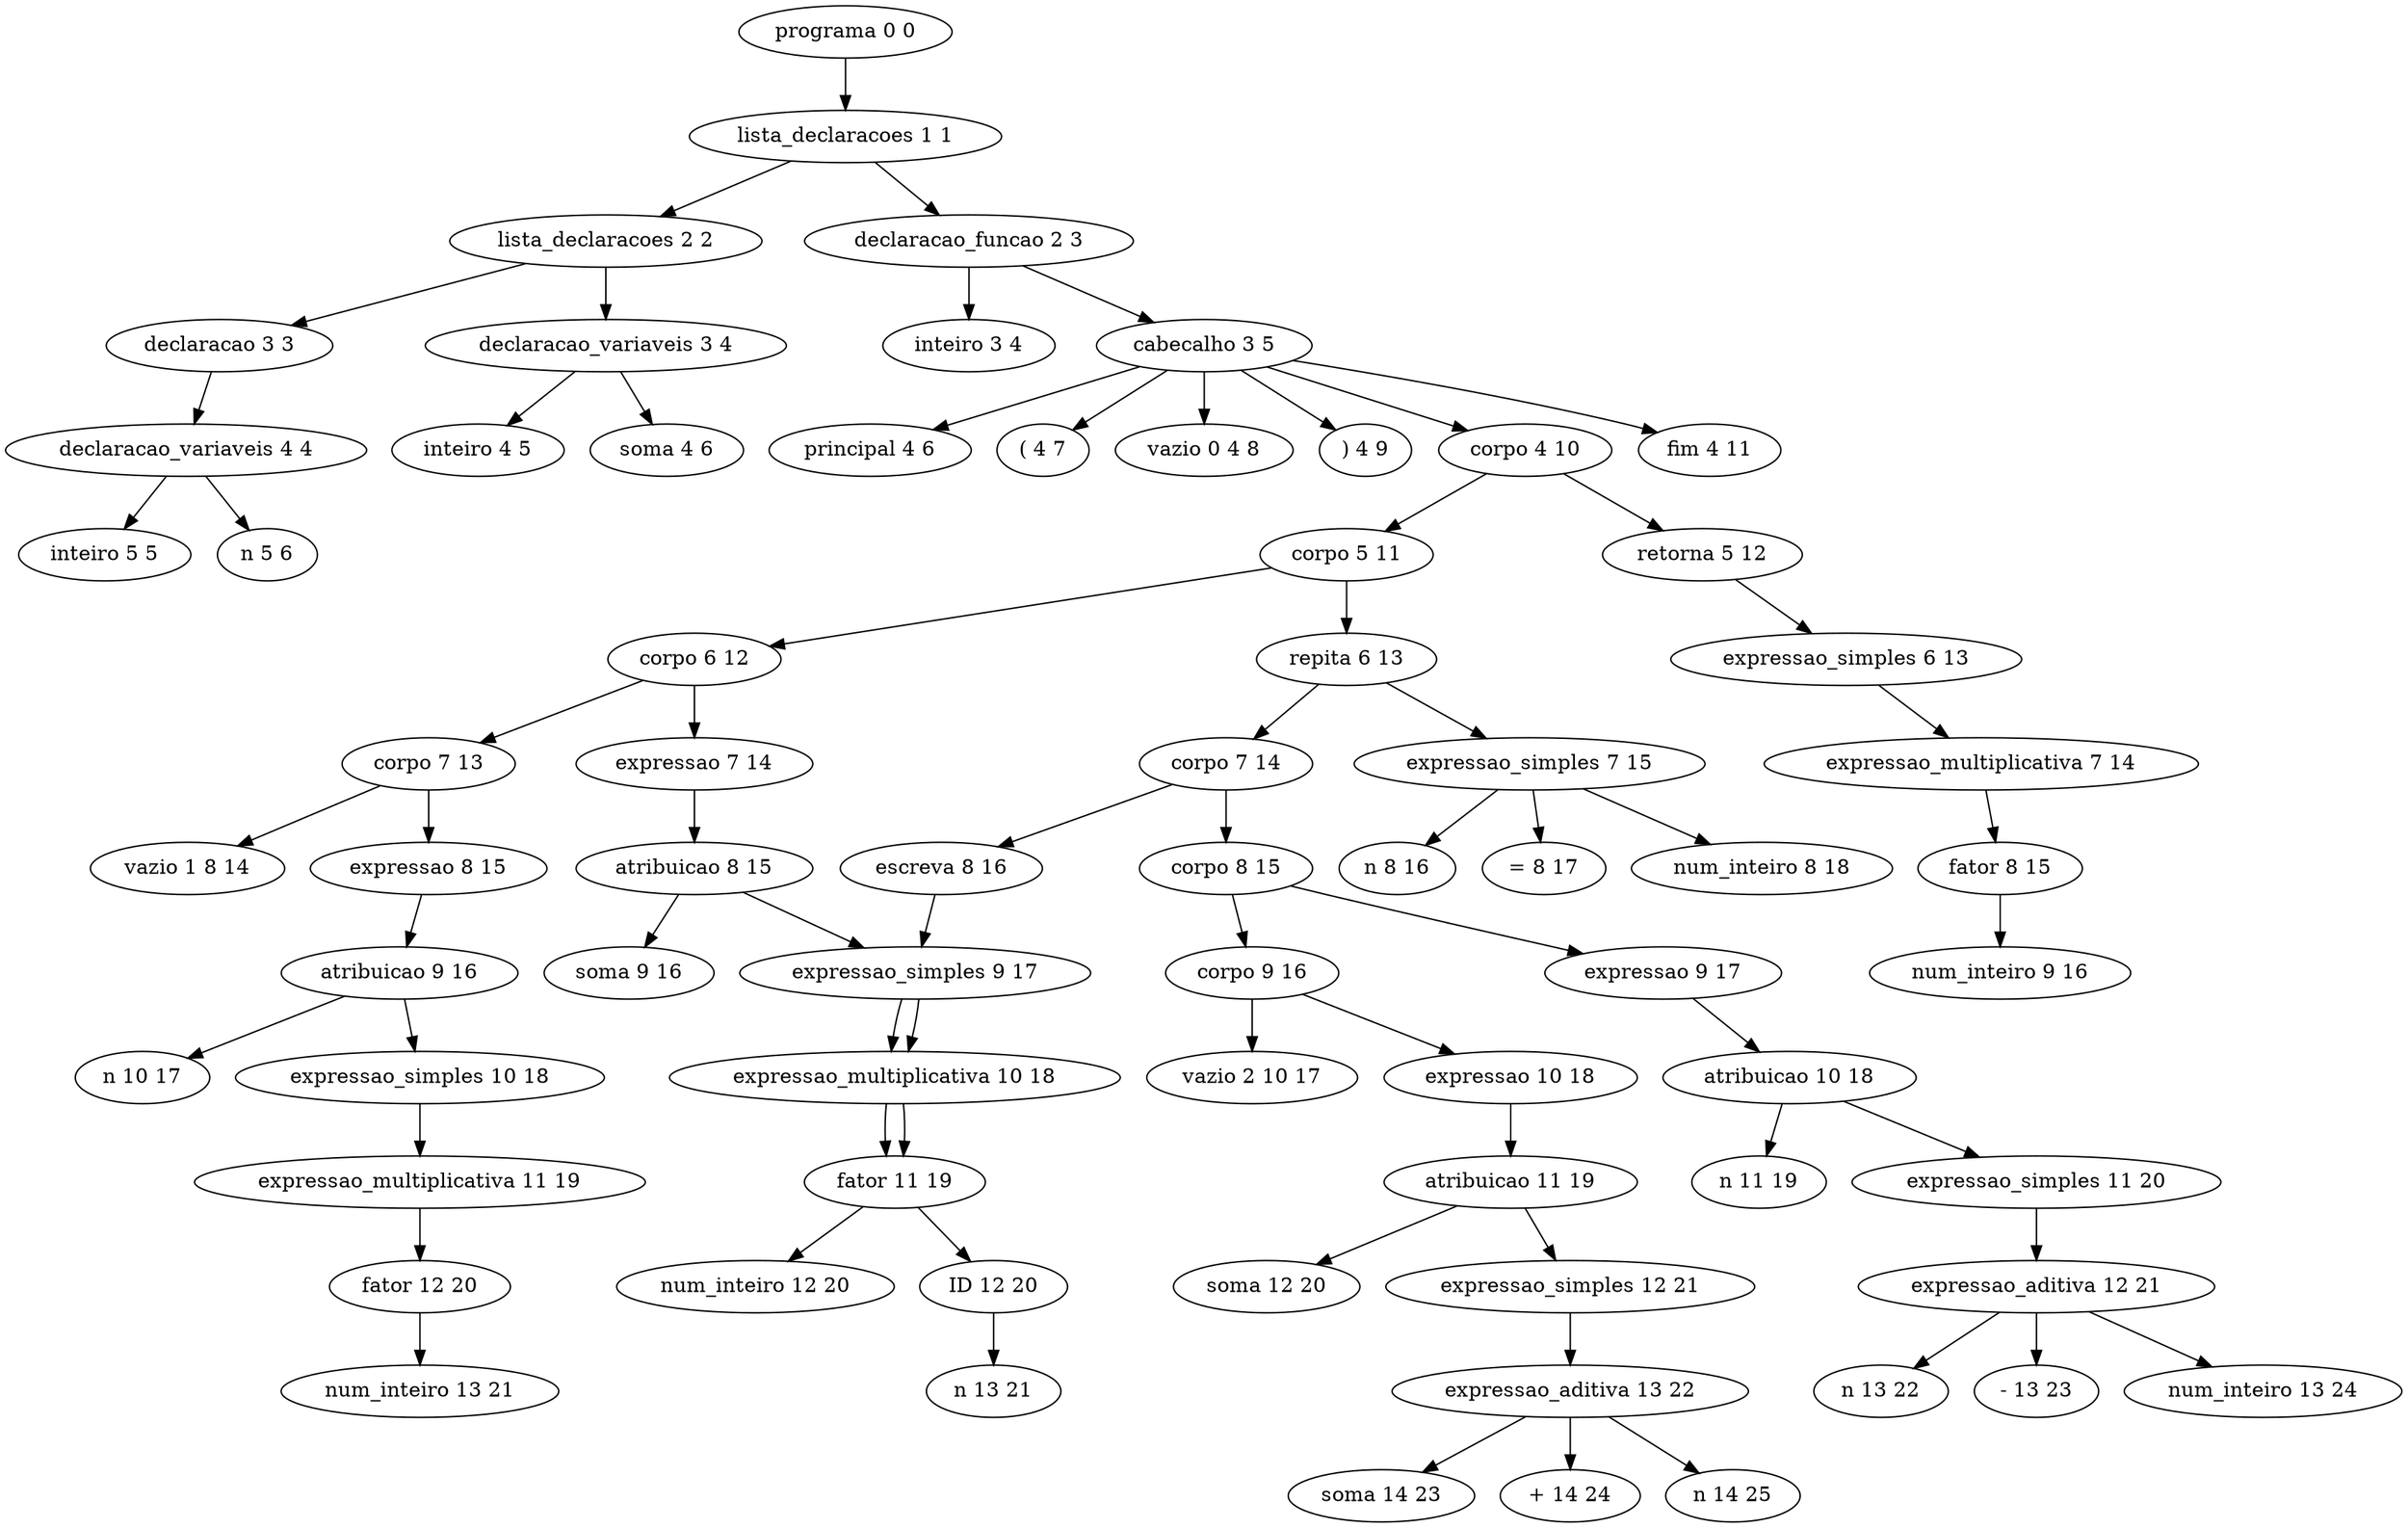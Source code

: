 digraph G {
	"programa 0 0" -> "lista_declaracoes 1 1"
	"lista_declaracoes 1 1" -> "lista_declaracoes 2 2"
	"lista_declaracoes 2 2" -> "declaracao 3 3"
	"declaracao 3 3" -> "declaracao_variaveis 4 4"
	"declaracao_variaveis 4 4" -> "inteiro 5 5"
	"declaracao_variaveis 4 4" -> "n 5 6"
	"lista_declaracoes 2 2" -> "declaracao_variaveis 3 4"
	"declaracao_variaveis 3 4" -> "inteiro 4 5"
	"declaracao_variaveis 3 4" -> "soma 4 6"
	"lista_declaracoes 1 1" -> "declaracao_funcao 2 3"
	"declaracao_funcao 2 3" -> "inteiro 3 4"
	"declaracao_funcao 2 3" -> "cabecalho 3 5"
	"cabecalho 3 5" -> "principal 4 6"
	"cabecalho 3 5" -> "( 4 7"
	"cabecalho 3 5" -> "vazio 0 4 8"
	"cabecalho 3 5" -> ") 4 9"
	"cabecalho 3 5" -> "corpo 4 10"
	"corpo 4 10" -> "corpo 5 11"
	"corpo 5 11" -> "corpo 6 12"
	"corpo 6 12" -> "corpo 7 13"
	"corpo 7 13" -> "vazio 1 8 14"
	"corpo 7 13" -> "expressao 8 15"
	"expressao 8 15" -> "atribuicao 9 16"
	"atribuicao 9 16" -> "n 10 17"
	"atribuicao 9 16" -> "expressao_simples 10 18"
	"expressao_simples 10 18" -> "expressao_multiplicativa 11 19"
	"expressao_multiplicativa 11 19" -> "fator 12 20"
	"fator 12 20" -> "num_inteiro 13 21"
	"corpo 6 12" -> "expressao 7 14"
	"expressao 7 14" -> "atribuicao 8 15"
	"atribuicao 8 15" -> "soma 9 16"
	"atribuicao 8 15" -> "expressao_simples 9 17"
	"expressao_simples 9 17" -> "expressao_multiplicativa 10 18"
	"expressao_multiplicativa 10 18" -> "fator 11 19"
	"fator 11 19" -> "num_inteiro 12 20"
	"corpo 5 11" -> "repita 6 13"
	"repita 6 13" -> "corpo 7 14"
	"corpo 7 14" -> "corpo 8 15"
	"corpo 8 15" -> "corpo 9 16"
	"corpo 9 16" -> "vazio 2 10 17"
	"corpo 9 16" -> "expressao 10 18"
	"expressao 10 18" -> "atribuicao 11 19"
	"atribuicao 11 19" -> "soma 12 20"
	"atribuicao 11 19" -> "expressao_simples 12 21"
	"expressao_simples 12 21" -> "expressao_aditiva 13 22"
	"expressao_aditiva 13 22" -> "soma 14 23"
	"expressao_aditiva 13 22" -> "+ 14 24"
	"expressao_aditiva 13 22" -> "n 14 25"
	"corpo 8 15" -> "expressao 9 17"
	"expressao 9 17" -> "atribuicao 10 18"
	"atribuicao 10 18" -> "n 11 19"
	"atribuicao 10 18" -> "expressao_simples 11 20"
	"expressao_simples 11 20" -> "expressao_aditiva 12 21"
	"expressao_aditiva 12 21" -> "n 13 22"
	"expressao_aditiva 12 21" -> "- 13 23"
	"expressao_aditiva 12 21" -> "num_inteiro 13 24"
	"corpo 7 14" -> "escreva 8 16"
	"escreva 8 16" -> "expressao_simples 9 17"
	"expressao_simples 9 17" -> "expressao_multiplicativa 10 18"
	"expressao_multiplicativa 10 18" -> "fator 11 19"
	"fator 11 19" -> "ID 12 20"
	"ID 12 20" -> "n 13 21"
	"repita 6 13" -> "expressao_simples 7 15"
	"expressao_simples 7 15" -> "n 8 16"
	"expressao_simples 7 15" -> "= 8 17"
	"expressao_simples 7 15" -> "num_inteiro 8 18"
	"corpo 4 10" -> "retorna 5 12"
	"retorna 5 12" -> "expressao_simples 6 13"
	"expressao_simples 6 13" -> "expressao_multiplicativa 7 14"
	"expressao_multiplicativa 7 14" -> "fator 8 15"
	"fator 8 15" -> "num_inteiro 9 16"
	"cabecalho 3 5" -> "fim 4 11"
}
